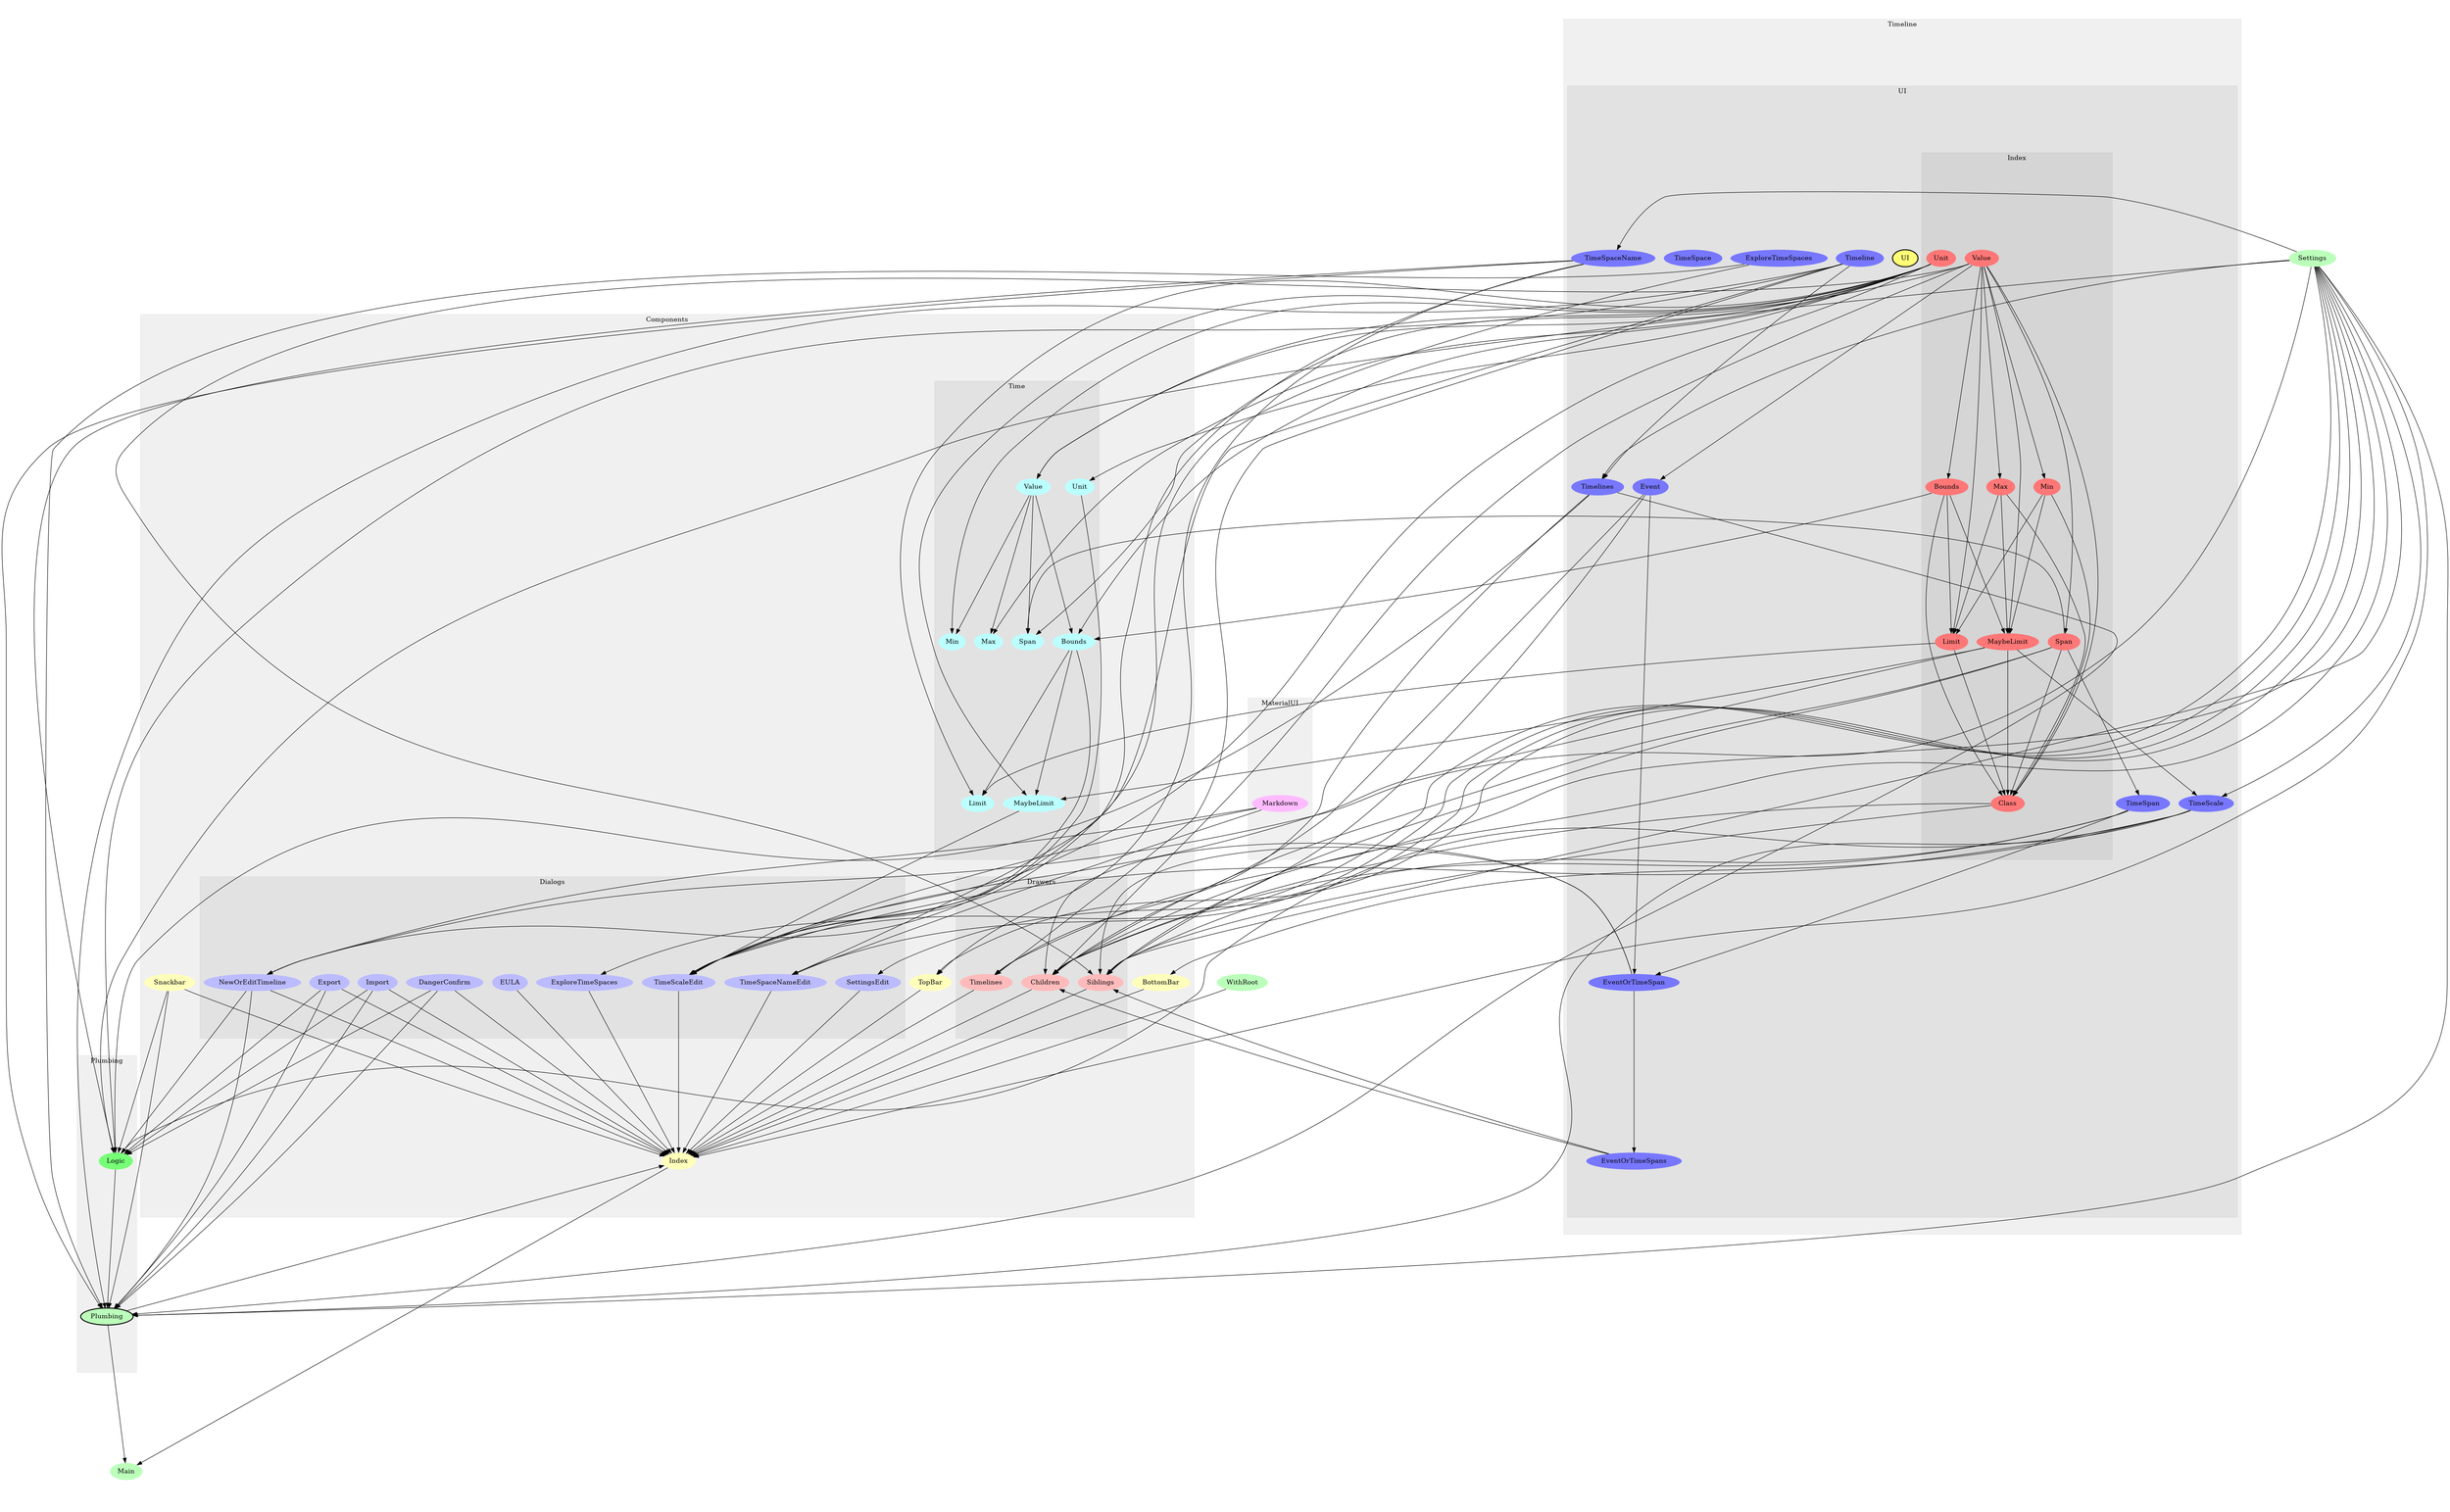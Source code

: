 digraph Modules {
size="48,32";
ratio="fill";
u21[label="WithRoot",style="filled",fillcolor="#bbffbb",penwidth="0"];
u22[label="Settings",style="filled",fillcolor="#bbffbb",penwidth="0"];
u48[label="Main",style="filled",fillcolor="#bbffbb",penwidth="0"];
subgraph cluster_0 {
label="Components";
color="#0000000F";
style="filled";
u35[label="TopBar",style="filled",fillcolor="#ffffbb",penwidth="0"];
u36[label="Snackbar",style="filled",fillcolor="#ffffbb",penwidth="0"];
u37[label="Index",style="filled",fillcolor="#ffffbb",penwidth="0"];
u47[label="BottomBar",style="filled",fillcolor="#ffffbb",penwidth="0"];
subgraph cluster_1 {
label="Dialogs";
color="#0000000F";
style="filled";
u38[label="ExploreTimeSpaces",style="filled",fillcolor="#bbbbff",penwidth="0"];
u39[label="NewOrEditTimeline",style="filled",fillcolor="#bbbbff",penwidth="0"];
u40[label="EULA",style="filled",fillcolor="#bbbbff",penwidth="0"];
u41[label="SettingsEdit",style="filled",fillcolor="#bbbbff",penwidth="0"];
u42[label="TimeSpaceNameEdit",style="filled",fillcolor="#bbbbff",penwidth="0"];
u43[label="Export",style="filled",fillcolor="#bbbbff",penwidth="0"];
u44[label="Import",style="filled",fillcolor="#bbbbff",penwidth="0"];
u45[label="DangerConfirm",style="filled",fillcolor="#bbbbff",penwidth="0"];
u46[label="TimeScaleEdit",style="filled",fillcolor="#bbbbff",penwidth="0"];

}
subgraph cluster_2 {
label="Drawers";
color="#0000000F";
style="filled";
u32[label="Children",style="filled",fillcolor="#ffbbbb",penwidth="0"];
u33[label="Siblings",style="filled",fillcolor="#ffbbbb",penwidth="0"];
u34[label="Timelines",style="filled",fillcolor="#ffbbbb",penwidth="0"];

}
subgraph cluster_3 {
label="Time";
color="#0000000F";
style="filled";
u24[label="Unit",style="filled",fillcolor="#bbffff",penwidth="0"];
u25[label="Span",style="filled",fillcolor="#bbffff",penwidth="0"];
u26[label="MaybeLimit",style="filled",fillcolor="#bbffff",penwidth="0"];
u27[label="Value",style="filled",fillcolor="#bbffff",penwidth="0"];
u28[label="Bounds",style="filled",fillcolor="#bbffff",penwidth="0"];
u29[label="Limit",style="filled",fillcolor="#bbffff",penwidth="0"];
u30[label="Max",style="filled",fillcolor="#bbffff",penwidth="0"];
u31[label="Min",style="filled",fillcolor="#bbffff",penwidth="0"];

}

}
subgraph cluster_4 {
label="MaterialUI";
color="#0000000F";
style="filled";
u23[label="Markdown",style="filled",fillcolor="#ffbbff",penwidth="0"];

}
subgraph cluster_5 {
label="Plumbing";
color="#0000000F";
style="filled";
u49[label="Plumbing",style="filled,bold",fillcolor="#bbffbb"];
u0[label="Logic",style="filled",fillcolor="#77ff77",penwidth="0"];

}
subgraph cluster_6 {
label="Timeline";
color="#0000000F";
style="filled";
subgraph cluster_7 {
label="UI";
color="#0000000F";
style="filled";
u1[label="UI",style="filled,bold",fillcolor="#ffff77"];
u2[label="EventOrTimeSpan",style="filled",fillcolor="#7777ff",penwidth="0"];
u3[label="ExploreTimeSpaces",style="filled",fillcolor="#7777ff",penwidth="0"];
u4[label="Timeline",style="filled",fillcolor="#7777ff",penwidth="0"];
u5[label="EventOrTimeSpans",style="filled",fillcolor="#7777ff",penwidth="0"];
u15[label="TimeSpace",style="filled",fillcolor="#7777ff",penwidth="0"];
u16[label="TimeSpan",style="filled",fillcolor="#7777ff",penwidth="0"];
u17[label="Event",style="filled",fillcolor="#7777ff",penwidth="0"];
u18[label="TimeScale",style="filled",fillcolor="#7777ff",penwidth="0"];
u19[label="Timelines",style="filled",fillcolor="#7777ff",penwidth="0"];
u20[label="TimeSpaceName",style="filled",fillcolor="#7777ff",penwidth="0"];
subgraph cluster_8 {
label="Index";
color="#0000000F";
style="filled";
u6[label="Unit",style="filled",fillcolor="#ff7777",penwidth="0"];
u7[label="Span",style="filled",fillcolor="#ff7777",penwidth="0"];
u8[label="MaybeLimit",style="filled",fillcolor="#ff7777",penwidth="0"];
u9[label="Class",style="filled",fillcolor="#ff7777",penwidth="0"];
u10[label="Value",style="filled",fillcolor="#ff7777",penwidth="0"];
u11[label="Bounds",style="filled",fillcolor="#ff7777",penwidth="0"];
u12[label="Limit",style="filled",fillcolor="#ff7777",penwidth="0"];
u13[label="Max",style="filled",fillcolor="#ff7777",penwidth="0"];
u14[label="Min",style="filled",fillcolor="#ff7777",penwidth="0"];

}

}

}
u4 -> u0;
u18 -> u0;
u19 -> u0;
u20 -> u0;
u22 -> u0;
u36 -> u0;
u39 -> u0;
u43 -> u0;
u44 -> u0;
u45 -> u0;
u16 -> u2;
u17 -> u2;
u2 -> u5;
u10 -> u7;
u10 -> u8;
u11 -> u8;
u13 -> u8;
u14 -> u8;
u7 -> u9;
u8 -> u9;
u10 -> u9;
u11 -> u9;
u12 -> u9;
u13 -> u9;
u14 -> u9;
u10 -> u11;
u10 -> u12;
u11 -> u12;
u13 -> u12;
u14 -> u12;
u10 -> u13;
u10 -> u14;
u7 -> u16;
u10 -> u17;
u8 -> u18;
u22 -> u18;
u4 -> u19;
u22 -> u19;
u22 -> u20;
u6 -> u24;
u6 -> u25;
u7 -> u25;
u27 -> u25;
u6 -> u26;
u8 -> u26;
u28 -> u26;
u6 -> u27;
u10 -> u27;
u6 -> u28;
u11 -> u28;
u27 -> u28;
u6 -> u29;
u12 -> u29;
u28 -> u29;
u6 -> u30;
u27 -> u30;
u6 -> u31;
u27 -> u31;
u2 -> u32;
u5 -> u32;
u7 -> u32;
u9 -> u32;
u10 -> u32;
u16 -> u32;
u17 -> u32;
u22 -> u32;
u2 -> u33;
u5 -> u33;
u7 -> u33;
u9 -> u33;
u10 -> u33;
u16 -> u33;
u17 -> u33;
u22 -> u33;
u4 -> u34;
u19 -> u34;
u22 -> u34;
u20 -> u35;
u22 -> u35;
u21 -> u37;
u22 -> u37;
u32 -> u37;
u33 -> u37;
u34 -> u37;
u35 -> u37;
u36 -> u37;
u38 -> u37;
u39 -> u37;
u40 -> u37;
u41 -> u37;
u42 -> u37;
u43 -> u37;
u44 -> u37;
u45 -> u37;
u46 -> u37;
u47 -> u37;
u49 -> u37;
u3 -> u38;
u4 -> u39;
u22 -> u39;
u23 -> u39;
u22 -> u41;
u20 -> u42;
u22 -> u42;
u23 -> u42;
u6 -> u46;
u8 -> u46;
u18 -> u46;
u22 -> u46;
u23 -> u46;
u24 -> u46;
u26 -> u46;
u28 -> u46;
u18 -> u47;
u37 -> u48;
u49 -> u48;
u0 -> u49;
u3 -> u49;
u4 -> u49;
u18 -> u49;
u19 -> u49;
u20 -> u49;
u22 -> u49;
u36 -> u49;
u39 -> u49;
u43 -> u49;
u44 -> u49;
u45 -> u49;

}
